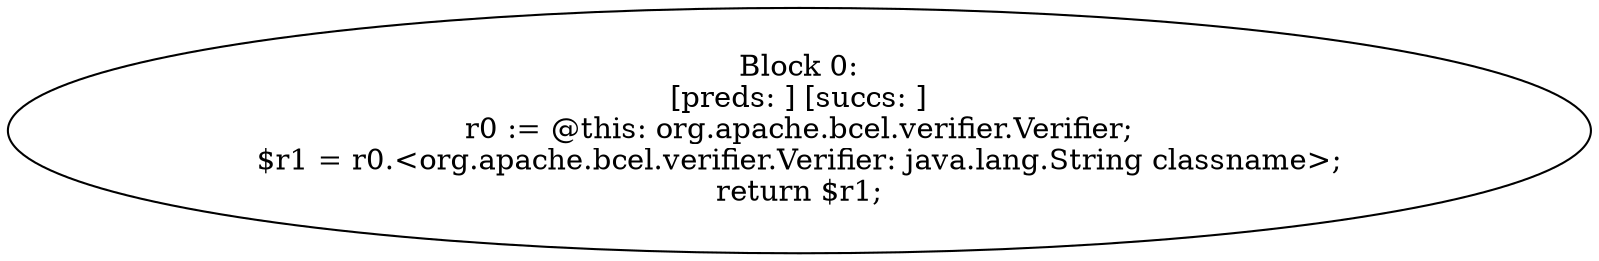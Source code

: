 digraph "unitGraph" {
    "Block 0:
[preds: ] [succs: ]
r0 := @this: org.apache.bcel.verifier.Verifier;
$r1 = r0.<org.apache.bcel.verifier.Verifier: java.lang.String classname>;
return $r1;
"
}
